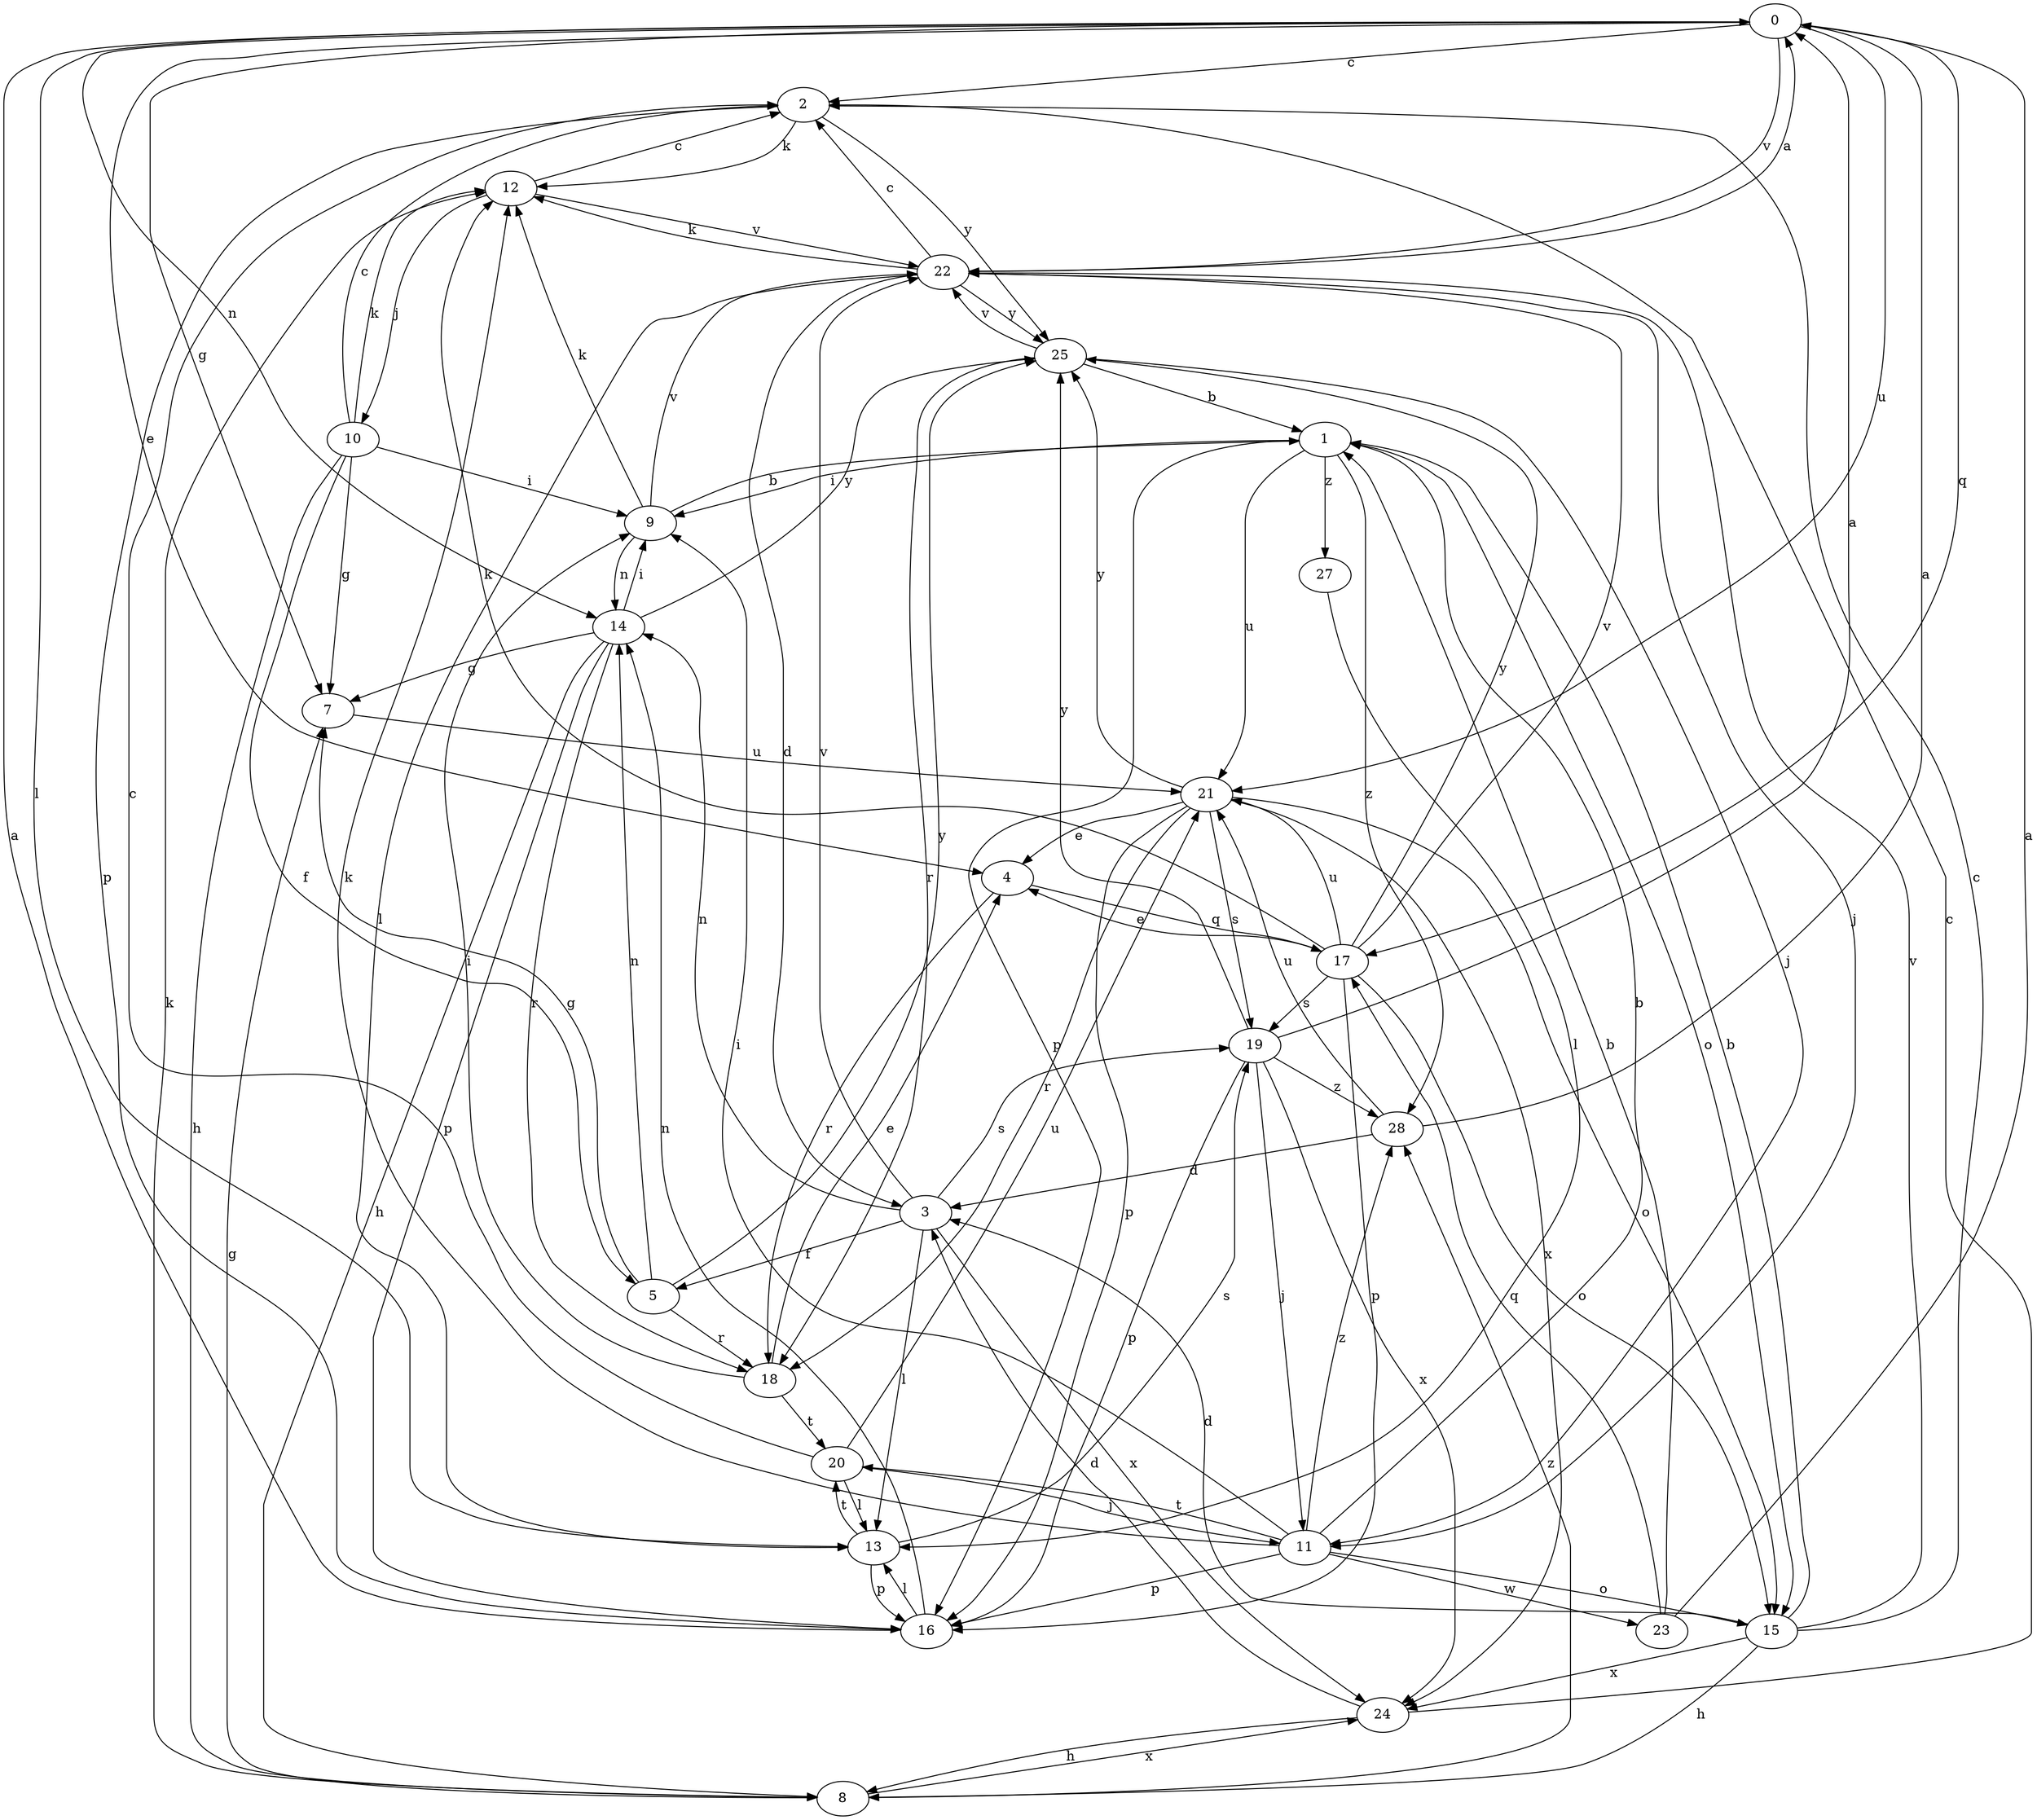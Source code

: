 strict digraph  {
0;
1;
2;
3;
4;
5;
7;
8;
9;
10;
11;
12;
13;
14;
15;
16;
17;
18;
19;
20;
21;
22;
23;
24;
25;
27;
28;
0 -> 2  [label=c];
0 -> 4  [label=e];
0 -> 7  [label=g];
0 -> 13  [label=l];
0 -> 14  [label=n];
0 -> 17  [label=q];
0 -> 21  [label=u];
0 -> 22  [label=v];
1 -> 9  [label=i];
1 -> 15  [label=o];
1 -> 16  [label=p];
1 -> 21  [label=u];
1 -> 27  [label=z];
1 -> 28  [label=z];
2 -> 12  [label=k];
2 -> 16  [label=p];
2 -> 25  [label=y];
3 -> 5  [label=f];
3 -> 13  [label=l];
3 -> 14  [label=n];
3 -> 19  [label=s];
3 -> 22  [label=v];
3 -> 24  [label=x];
4 -> 17  [label=q];
4 -> 18  [label=r];
5 -> 7  [label=g];
5 -> 14  [label=n];
5 -> 18  [label=r];
5 -> 25  [label=y];
7 -> 21  [label=u];
8 -> 7  [label=g];
8 -> 12  [label=k];
8 -> 24  [label=x];
8 -> 28  [label=z];
9 -> 1  [label=b];
9 -> 12  [label=k];
9 -> 14  [label=n];
9 -> 22  [label=v];
10 -> 2  [label=c];
10 -> 5  [label=f];
10 -> 7  [label=g];
10 -> 8  [label=h];
10 -> 9  [label=i];
10 -> 12  [label=k];
11 -> 1  [label=b];
11 -> 9  [label=i];
11 -> 12  [label=k];
11 -> 15  [label=o];
11 -> 16  [label=p];
11 -> 20  [label=t];
11 -> 23  [label=w];
11 -> 28  [label=z];
12 -> 2  [label=c];
12 -> 10  [label=j];
12 -> 22  [label=v];
13 -> 16  [label=p];
13 -> 19  [label=s];
13 -> 20  [label=t];
14 -> 7  [label=g];
14 -> 8  [label=h];
14 -> 9  [label=i];
14 -> 16  [label=p];
14 -> 18  [label=r];
14 -> 25  [label=y];
15 -> 1  [label=b];
15 -> 2  [label=c];
15 -> 3  [label=d];
15 -> 8  [label=h];
15 -> 22  [label=v];
15 -> 24  [label=x];
16 -> 0  [label=a];
16 -> 13  [label=l];
16 -> 14  [label=n];
17 -> 4  [label=e];
17 -> 12  [label=k];
17 -> 15  [label=o];
17 -> 16  [label=p];
17 -> 19  [label=s];
17 -> 21  [label=u];
17 -> 22  [label=v];
17 -> 25  [label=y];
18 -> 4  [label=e];
18 -> 9  [label=i];
18 -> 20  [label=t];
19 -> 0  [label=a];
19 -> 11  [label=j];
19 -> 16  [label=p];
19 -> 24  [label=x];
19 -> 25  [label=y];
19 -> 28  [label=z];
20 -> 2  [label=c];
20 -> 11  [label=j];
20 -> 13  [label=l];
20 -> 21  [label=u];
21 -> 4  [label=e];
21 -> 15  [label=o];
21 -> 16  [label=p];
21 -> 18  [label=r];
21 -> 19  [label=s];
21 -> 24  [label=x];
21 -> 25  [label=y];
22 -> 0  [label=a];
22 -> 2  [label=c];
22 -> 3  [label=d];
22 -> 11  [label=j];
22 -> 12  [label=k];
22 -> 13  [label=l];
22 -> 25  [label=y];
23 -> 0  [label=a];
23 -> 1  [label=b];
23 -> 17  [label=q];
24 -> 2  [label=c];
24 -> 3  [label=d];
24 -> 8  [label=h];
25 -> 1  [label=b];
25 -> 11  [label=j];
25 -> 18  [label=r];
25 -> 22  [label=v];
27 -> 13  [label=l];
28 -> 0  [label=a];
28 -> 3  [label=d];
28 -> 21  [label=u];
}

